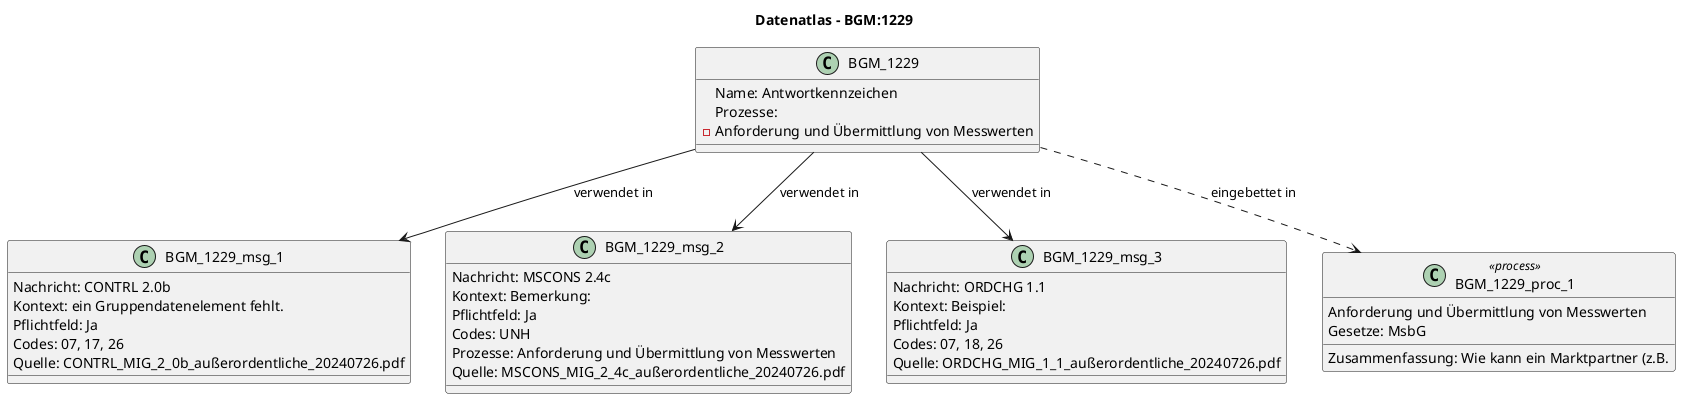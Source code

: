 @startuml
title Datenatlas – BGM:1229
class BGM_1229 {
  Name: Antwortkennzeichen
  Prozesse:
    - Anforderung und Übermittlung von Messwerten
}
class BGM_1229_msg_1 {
  Nachricht: CONTRL 2.0b
  Kontext: ein Gruppendatenelement fehlt.
  Pflichtfeld: Ja
  Codes: 07, 17, 26
  Quelle: CONTRL_MIG_2_0b_außerordentliche_20240726.pdf
}
BGM_1229 --> BGM_1229_msg_1 : verwendet in
class BGM_1229_msg_2 {
  Nachricht: MSCONS 2.4c
  Kontext: Bemerkung:
  Pflichtfeld: Ja
  Codes: UNH
  Prozesse: Anforderung und Übermittlung von Messwerten
  Quelle: MSCONS_MIG_2_4c_außerordentliche_20240726.pdf
}
BGM_1229 --> BGM_1229_msg_2 : verwendet in
class BGM_1229_msg_3 {
  Nachricht: ORDCHG 1.1
  Kontext: Beispiel:
  Pflichtfeld: Ja
  Codes: 07, 18, 26
  Quelle: ORDCHG_MIG_1_1_außerordentliche_20240726.pdf
}
BGM_1229 --> BGM_1229_msg_3 : verwendet in
class BGM_1229_proc_1 <<process>> {
  Anforderung und Übermittlung von Messwerten
  Gesetze: MsbG
  Zusammenfassung: Wie kann ein Marktpartner (z.B.
}
BGM_1229 ..> BGM_1229_proc_1 : eingebettet in
@enduml